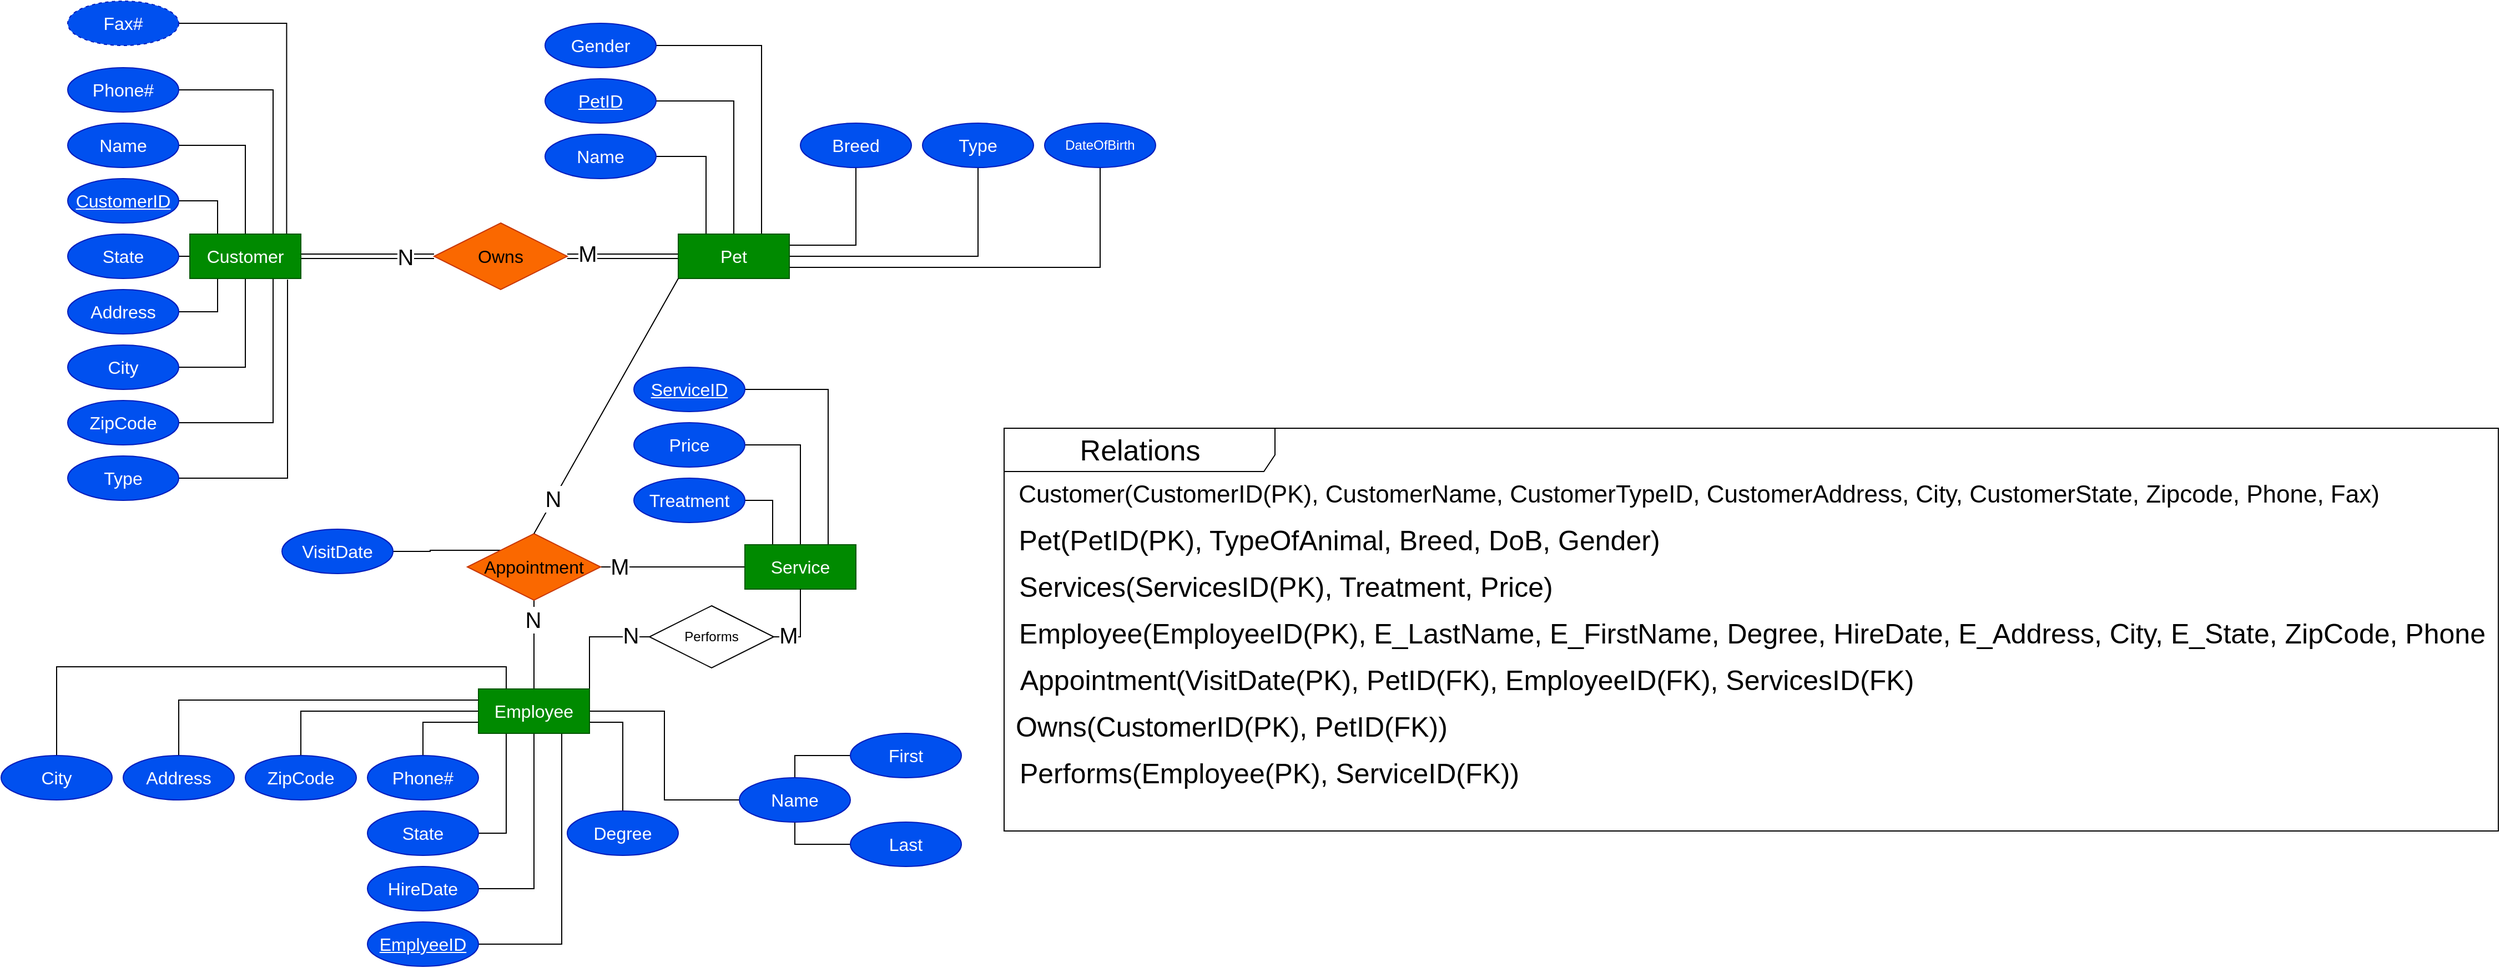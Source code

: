 <mxfile version="28.2.5">
  <diagram name="Sida-1" id="WqBUp8Pfm3Koe2_vw6ZK">
    <mxGraphModel dx="1226" dy="661" grid="0" gridSize="10" guides="1" tooltips="1" connect="1" arrows="0" fold="1" page="0" pageScale="1" pageWidth="827" pageHeight="1169" math="0" shadow="0">
      <root>
        <mxCell id="0" />
        <mxCell id="1" parent="0" />
        <mxCell id="bmQH8PXaEO5KkN4M6agC-9" style="edgeStyle=orthogonalEdgeStyle;rounded=0;orthogonalLoop=1;jettySize=auto;html=1;exitX=1;exitY=0.5;exitDx=0;exitDy=0;entryX=0;entryY=0.5;entryDx=0;entryDy=0;endArrow=none;endFill=0;shape=link;" parent="1" source="bmQH8PXaEO5KkN4M6agC-7" target="bmQH8PXaEO5KkN4M6agC-8" edge="1">
          <mxGeometry relative="1" as="geometry" />
        </mxCell>
        <mxCell id="bmQH8PXaEO5KkN4M6agC-78" value="&lt;font style=&quot;font-size: 20px;&quot;&gt;N&lt;/font&gt;" style="edgeLabel;html=1;align=center;verticalAlign=middle;resizable=0;points=[];" parent="bmQH8PXaEO5KkN4M6agC-9" vertex="1" connectable="0">
          <mxGeometry x="0.567" relative="1" as="geometry">
            <mxPoint as="offset" />
          </mxGeometry>
        </mxCell>
        <mxCell id="bmQH8PXaEO5KkN4M6agC-25" style="edgeStyle=orthogonalEdgeStyle;rounded=0;orthogonalLoop=1;jettySize=auto;html=1;exitX=0.25;exitY=0;exitDx=0;exitDy=0;entryX=1;entryY=0.5;entryDx=0;entryDy=0;endArrow=none;endFill=0;" parent="1" source="bmQH8PXaEO5KkN4M6agC-7" target="bmQH8PXaEO5KkN4M6agC-24" edge="1">
          <mxGeometry relative="1" as="geometry" />
        </mxCell>
        <mxCell id="bmQH8PXaEO5KkN4M6agC-27" style="edgeStyle=orthogonalEdgeStyle;rounded=0;orthogonalLoop=1;jettySize=auto;html=1;exitX=0.5;exitY=0;exitDx=0;exitDy=0;entryX=1;entryY=0.5;entryDx=0;entryDy=0;endArrow=none;endFill=0;" parent="1" source="bmQH8PXaEO5KkN4M6agC-7" target="bmQH8PXaEO5KkN4M6agC-26" edge="1">
          <mxGeometry relative="1" as="geometry" />
        </mxCell>
        <mxCell id="bmQH8PXaEO5KkN4M6agC-29" style="edgeStyle=orthogonalEdgeStyle;rounded=0;orthogonalLoop=1;jettySize=auto;html=1;exitX=0.75;exitY=0;exitDx=0;exitDy=0;entryX=1;entryY=0.5;entryDx=0;entryDy=0;endArrow=none;endFill=0;" parent="1" source="bmQH8PXaEO5KkN4M6agC-7" target="bmQH8PXaEO5KkN4M6agC-28" edge="1">
          <mxGeometry relative="1" as="geometry" />
        </mxCell>
        <mxCell id="bmQH8PXaEO5KkN4M6agC-31" style="edgeStyle=orthogonalEdgeStyle;rounded=0;orthogonalLoop=1;jettySize=auto;html=1;exitX=0.872;exitY=0.005;exitDx=0;exitDy=0;entryX=1;entryY=0.5;entryDx=0;entryDy=0;exitPerimeter=0;endArrow=none;endFill=0;" parent="1" source="bmQH8PXaEO5KkN4M6agC-7" target="bmQH8PXaEO5KkN4M6agC-30" edge="1">
          <mxGeometry relative="1" as="geometry" />
        </mxCell>
        <mxCell id="bmQH8PXaEO5KkN4M6agC-33" style="edgeStyle=orthogonalEdgeStyle;rounded=0;orthogonalLoop=1;jettySize=auto;html=1;exitX=0.25;exitY=1;exitDx=0;exitDy=0;entryX=1;entryY=0.5;entryDx=0;entryDy=0;endArrow=none;endFill=0;" parent="1" source="bmQH8PXaEO5KkN4M6agC-7" target="bmQH8PXaEO5KkN4M6agC-32" edge="1">
          <mxGeometry relative="1" as="geometry" />
        </mxCell>
        <mxCell id="bmQH8PXaEO5KkN4M6agC-35" style="edgeStyle=orthogonalEdgeStyle;rounded=0;orthogonalLoop=1;jettySize=auto;html=1;exitX=0.5;exitY=1;exitDx=0;exitDy=0;entryX=1;entryY=0.5;entryDx=0;entryDy=0;endArrow=none;endFill=0;" parent="1" source="bmQH8PXaEO5KkN4M6agC-7" target="bmQH8PXaEO5KkN4M6agC-34" edge="1">
          <mxGeometry relative="1" as="geometry" />
        </mxCell>
        <mxCell id="bmQH8PXaEO5KkN4M6agC-37" style="edgeStyle=orthogonalEdgeStyle;rounded=0;orthogonalLoop=1;jettySize=auto;html=1;exitX=0;exitY=0.5;exitDx=0;exitDy=0;endArrow=none;endFill=0;" parent="1" source="bmQH8PXaEO5KkN4M6agC-7" target="bmQH8PXaEO5KkN4M6agC-36" edge="1">
          <mxGeometry relative="1" as="geometry" />
        </mxCell>
        <mxCell id="bmQH8PXaEO5KkN4M6agC-39" style="edgeStyle=orthogonalEdgeStyle;rounded=0;orthogonalLoop=1;jettySize=auto;html=1;exitX=0.75;exitY=1;exitDx=0;exitDy=0;entryX=1;entryY=0.5;entryDx=0;entryDy=0;endArrow=none;endFill=0;" parent="1" source="bmQH8PXaEO5KkN4M6agC-7" target="bmQH8PXaEO5KkN4M6agC-38" edge="1">
          <mxGeometry relative="1" as="geometry" />
        </mxCell>
        <mxCell id="bmQH8PXaEO5KkN4M6agC-87" style="edgeStyle=orthogonalEdgeStyle;rounded=0;orthogonalLoop=1;jettySize=auto;html=1;exitX=0.88;exitY=1.025;exitDx=0;exitDy=0;entryX=1;entryY=0.5;entryDx=0;entryDy=0;fontFamily=Helvetica;fontSize=11;fontColor=default;labelBackgroundColor=default;resizable=0;exitPerimeter=0;endArrow=none;endFill=0;" parent="1" source="bmQH8PXaEO5KkN4M6agC-7" target="bmQH8PXaEO5KkN4M6agC-86" edge="1">
          <mxGeometry relative="1" as="geometry" />
        </mxCell>
        <mxCell id="bmQH8PXaEO5KkN4M6agC-7" value="&lt;font style=&quot;font-size: 16px;&quot;&gt;Customer&lt;/font&gt;" style="whiteSpace=wrap;html=1;align=center;fillColor=#008a00;fontColor=#ffffff;strokeColor=#005700;" parent="1" vertex="1">
          <mxGeometry x="190" y="400" width="100" height="40" as="geometry" />
        </mxCell>
        <mxCell id="bmQH8PXaEO5KkN4M6agC-11" style="edgeStyle=orthogonalEdgeStyle;rounded=0;orthogonalLoop=1;jettySize=auto;html=1;exitX=1;exitY=0.5;exitDx=0;exitDy=0;entryX=0;entryY=0.5;entryDx=0;entryDy=0;endArrow=none;endFill=0;shape=link;" parent="1" source="bmQH8PXaEO5KkN4M6agC-8" target="bmQH8PXaEO5KkN4M6agC-10" edge="1">
          <mxGeometry relative="1" as="geometry" />
        </mxCell>
        <mxCell id="bmQH8PXaEO5KkN4M6agC-79" value="&lt;font style=&quot;font-size: 20px;&quot;&gt;M&lt;/font&gt;" style="edgeLabel;html=1;align=center;verticalAlign=middle;resizable=0;points=[];" parent="bmQH8PXaEO5KkN4M6agC-11" vertex="1" connectable="0">
          <mxGeometry x="-0.64" y="3" relative="1" as="geometry">
            <mxPoint as="offset" />
          </mxGeometry>
        </mxCell>
        <mxCell id="bmQH8PXaEO5KkN4M6agC-8" value="&lt;font style=&quot;font-size: 16px;&quot;&gt;Owns&lt;/font&gt;" style="shape=rhombus;perimeter=rhombusPerimeter;whiteSpace=wrap;html=1;align=center;fillColor=#fa6800;fontColor=#000000;strokeColor=#C73500;" parent="1" vertex="1">
          <mxGeometry x="410" y="390" width="120" height="60" as="geometry" />
        </mxCell>
        <mxCell id="bmQH8PXaEO5KkN4M6agC-13" style="edgeStyle=orthogonalEdgeStyle;rounded=0;orthogonalLoop=1;jettySize=auto;html=1;exitX=0.25;exitY=0;exitDx=0;exitDy=0;entryX=1;entryY=0.5;entryDx=0;entryDy=0;endArrow=none;endFill=0;" parent="1" source="bmQH8PXaEO5KkN4M6agC-10" target="bmQH8PXaEO5KkN4M6agC-12" edge="1">
          <mxGeometry relative="1" as="geometry" />
        </mxCell>
        <mxCell id="bmQH8PXaEO5KkN4M6agC-15" style="edgeStyle=orthogonalEdgeStyle;rounded=0;orthogonalLoop=1;jettySize=auto;html=1;exitX=0.5;exitY=0;exitDx=0;exitDy=0;entryX=1;entryY=0.5;entryDx=0;entryDy=0;endArrow=none;endFill=0;" parent="1" source="bmQH8PXaEO5KkN4M6agC-10" target="bmQH8PXaEO5KkN4M6agC-14" edge="1">
          <mxGeometry relative="1" as="geometry" />
        </mxCell>
        <mxCell id="bmQH8PXaEO5KkN4M6agC-17" style="edgeStyle=orthogonalEdgeStyle;rounded=0;orthogonalLoop=1;jettySize=auto;html=1;exitX=0.75;exitY=0;exitDx=0;exitDy=0;entryX=1;entryY=0.5;entryDx=0;entryDy=0;endArrow=none;endFill=0;" parent="1" source="bmQH8PXaEO5KkN4M6agC-10" target="bmQH8PXaEO5KkN4M6agC-16" edge="1">
          <mxGeometry relative="1" as="geometry" />
        </mxCell>
        <mxCell id="bmQH8PXaEO5KkN4M6agC-19" style="edgeStyle=orthogonalEdgeStyle;rounded=0;orthogonalLoop=1;jettySize=auto;html=1;exitX=1;exitY=0.25;exitDx=0;exitDy=0;entryX=0.5;entryY=1;entryDx=0;entryDy=0;endArrow=none;endFill=0;" parent="1" source="bmQH8PXaEO5KkN4M6agC-10" target="bmQH8PXaEO5KkN4M6agC-18" edge="1">
          <mxGeometry relative="1" as="geometry" />
        </mxCell>
        <mxCell id="bmQH8PXaEO5KkN4M6agC-21" style="edgeStyle=orthogonalEdgeStyle;rounded=0;orthogonalLoop=1;jettySize=auto;html=1;exitX=1;exitY=0.5;exitDx=0;exitDy=0;endArrow=none;endFill=0;" parent="1" source="bmQH8PXaEO5KkN4M6agC-10" target="bmQH8PXaEO5KkN4M6agC-20" edge="1">
          <mxGeometry relative="1" as="geometry" />
        </mxCell>
        <mxCell id="bmQH8PXaEO5KkN4M6agC-23" style="edgeStyle=orthogonalEdgeStyle;rounded=0;orthogonalLoop=1;jettySize=auto;html=1;exitX=1;exitY=0.75;exitDx=0;exitDy=0;entryX=0.5;entryY=1;entryDx=0;entryDy=0;endArrow=none;endFill=0;" parent="1" source="bmQH8PXaEO5KkN4M6agC-10" target="bmQH8PXaEO5KkN4M6agC-22" edge="1">
          <mxGeometry relative="1" as="geometry" />
        </mxCell>
        <mxCell id="bmQH8PXaEO5KkN4M6agC-10" value="&lt;font style=&quot;font-size: 16px;&quot;&gt;Pet&lt;/font&gt;" style="whiteSpace=wrap;html=1;align=center;fillColor=#008a00;fontColor=#ffffff;strokeColor=#005700;" parent="1" vertex="1">
          <mxGeometry x="630" y="400" width="100" height="40" as="geometry" />
        </mxCell>
        <mxCell id="bmQH8PXaEO5KkN4M6agC-12" value="&lt;font style=&quot;font-size: 16px;&quot;&gt;Name&lt;/font&gt;" style="ellipse;whiteSpace=wrap;html=1;align=center;fillColor=#0050ef;fontColor=#ffffff;strokeColor=#001DBC;" parent="1" vertex="1">
          <mxGeometry x="510" y="310" width="100" height="40" as="geometry" />
        </mxCell>
        <mxCell id="bmQH8PXaEO5KkN4M6agC-14" value="&lt;font style=&quot;font-size: 16px;&quot;&gt;&lt;u&gt;PetID&lt;/u&gt;&lt;/font&gt;" style="ellipse;whiteSpace=wrap;html=1;align=center;fillColor=#0050ef;fontColor=#ffffff;strokeColor=#001DBC;" parent="1" vertex="1">
          <mxGeometry x="510" y="260" width="100" height="40" as="geometry" />
        </mxCell>
        <mxCell id="bmQH8PXaEO5KkN4M6agC-16" value="&lt;font style=&quot;font-size: 16px;&quot;&gt;Gender&lt;/font&gt;" style="ellipse;whiteSpace=wrap;html=1;align=center;fillColor=#0050ef;fontColor=#ffffff;strokeColor=#001DBC;" parent="1" vertex="1">
          <mxGeometry x="510" y="210" width="100" height="40" as="geometry" />
        </mxCell>
        <mxCell id="bmQH8PXaEO5KkN4M6agC-18" value="&lt;font style=&quot;font-size: 16px;&quot;&gt;Breed&lt;/font&gt;" style="ellipse;whiteSpace=wrap;html=1;align=center;fillColor=#0050ef;fontColor=#ffffff;strokeColor=#001DBC;" parent="1" vertex="1">
          <mxGeometry x="740" y="300" width="100" height="40" as="geometry" />
        </mxCell>
        <mxCell id="bmQH8PXaEO5KkN4M6agC-20" value="&lt;font style=&quot;font-size: 16px;&quot;&gt;Type&lt;/font&gt;" style="ellipse;whiteSpace=wrap;html=1;align=center;fillColor=#0050ef;fontColor=#ffffff;strokeColor=#001DBC;" parent="1" vertex="1">
          <mxGeometry x="850" y="300" width="100" height="40" as="geometry" />
        </mxCell>
        <mxCell id="bmQH8PXaEO5KkN4M6agC-22" value="DateOfBirth" style="ellipse;whiteSpace=wrap;html=1;align=center;fillColor=#0050ef;fontColor=#ffffff;strokeColor=#001DBC;" parent="1" vertex="1">
          <mxGeometry x="960" y="300" width="100" height="40" as="geometry" />
        </mxCell>
        <mxCell id="bmQH8PXaEO5KkN4M6agC-24" value="&lt;font style=&quot;font-size: 16px;&quot;&gt;&lt;u&gt;CustomerID&lt;/u&gt;&lt;/font&gt;" style="ellipse;whiteSpace=wrap;html=1;align=center;fillColor=#0050ef;fontColor=#ffffff;strokeColor=#001DBC;" parent="1" vertex="1">
          <mxGeometry x="80" y="350" width="100" height="40" as="geometry" />
        </mxCell>
        <mxCell id="bmQH8PXaEO5KkN4M6agC-26" value="&lt;font style=&quot;font-size: 16px;&quot;&gt;Name&lt;/font&gt;" style="ellipse;whiteSpace=wrap;html=1;align=center;fillColor=#0050ef;fontColor=#ffffff;strokeColor=#001DBC;" parent="1" vertex="1">
          <mxGeometry x="80" y="300" width="100" height="40" as="geometry" />
        </mxCell>
        <mxCell id="bmQH8PXaEO5KkN4M6agC-28" value="&lt;font style=&quot;font-size: 16px;&quot;&gt;Phone#&lt;/font&gt;" style="ellipse;whiteSpace=wrap;html=1;align=center;fillColor=#0050ef;fontColor=#ffffff;strokeColor=#001DBC;" parent="1" vertex="1">
          <mxGeometry x="80" y="250" width="100" height="40" as="geometry" />
        </mxCell>
        <mxCell id="bmQH8PXaEO5KkN4M6agC-30" value="&lt;font style=&quot;font-size: 16px;&quot;&gt;Fax#&lt;/font&gt;" style="ellipse;whiteSpace=wrap;html=1;align=center;dashed=1;fillColor=#0050ef;fontColor=#ffffff;strokeColor=#001DBC;" parent="1" vertex="1">
          <mxGeometry x="80" y="190" width="100" height="40" as="geometry" />
        </mxCell>
        <mxCell id="bmQH8PXaEO5KkN4M6agC-32" value="&lt;font style=&quot;font-size: 16px;&quot;&gt;Address&lt;/font&gt;" style="ellipse;whiteSpace=wrap;html=1;align=center;fillColor=#0050ef;fontColor=#ffffff;strokeColor=#001DBC;" parent="1" vertex="1">
          <mxGeometry x="80" y="450" width="100" height="40" as="geometry" />
        </mxCell>
        <mxCell id="bmQH8PXaEO5KkN4M6agC-34" value="&lt;font style=&quot;font-size: 16px;&quot;&gt;City&lt;/font&gt;" style="ellipse;whiteSpace=wrap;html=1;align=center;fillColor=#0050ef;fontColor=#ffffff;strokeColor=#001DBC;" parent="1" vertex="1">
          <mxGeometry x="80" y="500" width="100" height="40" as="geometry" />
        </mxCell>
        <mxCell id="bmQH8PXaEO5KkN4M6agC-36" value="&lt;font style=&quot;font-size: 16px;&quot;&gt;State&lt;/font&gt;" style="ellipse;whiteSpace=wrap;html=1;align=center;fillColor=#0050ef;fontColor=#ffffff;strokeColor=#001DBC;" parent="1" vertex="1">
          <mxGeometry x="80" y="400" width="100" height="40" as="geometry" />
        </mxCell>
        <mxCell id="bmQH8PXaEO5KkN4M6agC-38" value="&lt;font style=&quot;font-size: 16px;&quot;&gt;ZipCode&lt;/font&gt;" style="ellipse;whiteSpace=wrap;html=1;align=center;fillColor=#0050ef;fontColor=#ffffff;strokeColor=#001DBC;" parent="1" vertex="1">
          <mxGeometry x="80" y="550" width="100" height="40" as="geometry" />
        </mxCell>
        <mxCell id="bmQH8PXaEO5KkN4M6agC-43" style="edgeStyle=orthogonalEdgeStyle;rounded=0;orthogonalLoop=1;jettySize=auto;html=1;exitX=1;exitY=0.5;exitDx=0;exitDy=0;entryX=0;entryY=0.5;entryDx=0;entryDy=0;endArrow=none;endFill=0;" parent="1" source="bmQH8PXaEO5KkN4M6agC-40" target="bmQH8PXaEO5KkN4M6agC-42" edge="1">
          <mxGeometry relative="1" as="geometry" />
        </mxCell>
        <mxCell id="bmQH8PXaEO5KkN4M6agC-81" value="&lt;font style=&quot;font-size: 20px;&quot;&gt;M&lt;/font&gt;" style="edgeLabel;html=1;align=center;verticalAlign=middle;resizable=0;points=[];fontFamily=Helvetica;fontSize=11;fontColor=default;labelBackgroundColor=default;fillColor=none;gradientColor=none;" parent="bmQH8PXaEO5KkN4M6agC-43" vertex="1" connectable="0">
          <mxGeometry x="-0.723" y="-2" relative="1" as="geometry">
            <mxPoint x="-1" y="-3" as="offset" />
          </mxGeometry>
        </mxCell>
        <mxCell id="bmQH8PXaEO5KkN4M6agC-52" style="edgeStyle=orthogonalEdgeStyle;rounded=0;orthogonalLoop=1;jettySize=auto;html=1;exitX=0.5;exitY=1;exitDx=0;exitDy=0;entryX=0.5;entryY=0;entryDx=0;entryDy=0;endArrow=none;endFill=0;" parent="1" source="bmQH8PXaEO5KkN4M6agC-40" target="bmQH8PXaEO5KkN4M6agC-51" edge="1">
          <mxGeometry relative="1" as="geometry" />
        </mxCell>
        <mxCell id="bmQH8PXaEO5KkN4M6agC-82" value="&lt;font style=&quot;font-size: 20px;&quot;&gt;N&lt;/font&gt;" style="edgeLabel;html=1;align=center;verticalAlign=middle;resizable=0;points=[];fontFamily=Helvetica;fontSize=11;fontColor=default;labelBackgroundColor=default;fillColor=none;gradientColor=none;" parent="bmQH8PXaEO5KkN4M6agC-52" vertex="1" connectable="0">
          <mxGeometry x="-0.57" y="-1" relative="1" as="geometry">
            <mxPoint as="offset" />
          </mxGeometry>
        </mxCell>
        <mxCell id="bmQH8PXaEO5KkN4M6agC-56" style="edgeStyle=orthogonalEdgeStyle;rounded=0;orthogonalLoop=1;jettySize=auto;html=1;exitX=0;exitY=0;exitDx=0;exitDy=0;entryX=1;entryY=0.5;entryDx=0;entryDy=0;endArrow=none;endFill=0;" parent="1" source="bmQH8PXaEO5KkN4M6agC-40" target="bmQH8PXaEO5KkN4M6agC-53" edge="1">
          <mxGeometry relative="1" as="geometry" />
        </mxCell>
        <mxCell id="bmQH8PXaEO5KkN4M6agC-40" value="&lt;font style=&quot;font-size: 16px;&quot;&gt;Appointment&lt;/font&gt;" style="shape=rhombus;perimeter=rhombusPerimeter;whiteSpace=wrap;html=1;align=center;fillColor=#fa6800;fontColor=#000000;strokeColor=#C73500;" parent="1" vertex="1">
          <mxGeometry x="440" y="670" width="120" height="60" as="geometry" />
        </mxCell>
        <mxCell id="bmQH8PXaEO5KkN4M6agC-45" style="edgeStyle=orthogonalEdgeStyle;rounded=0;orthogonalLoop=1;jettySize=auto;html=1;exitX=0.25;exitY=0;exitDx=0;exitDy=0;entryX=1;entryY=0.5;entryDx=0;entryDy=0;endArrow=none;endFill=0;" parent="1" source="bmQH8PXaEO5KkN4M6agC-42" target="bmQH8PXaEO5KkN4M6agC-44" edge="1">
          <mxGeometry relative="1" as="geometry" />
        </mxCell>
        <mxCell id="bmQH8PXaEO5KkN4M6agC-47" style="edgeStyle=orthogonalEdgeStyle;rounded=0;orthogonalLoop=1;jettySize=auto;html=1;exitX=0.5;exitY=0;exitDx=0;exitDy=0;entryX=1;entryY=0.5;entryDx=0;entryDy=0;endArrow=none;endFill=0;" parent="1" source="bmQH8PXaEO5KkN4M6agC-42" target="bmQH8PXaEO5KkN4M6agC-46" edge="1">
          <mxGeometry relative="1" as="geometry" />
        </mxCell>
        <mxCell id="bmQH8PXaEO5KkN4M6agC-49" style="edgeStyle=orthogonalEdgeStyle;rounded=0;orthogonalLoop=1;jettySize=auto;html=1;exitX=0.75;exitY=0;exitDx=0;exitDy=0;entryX=1;entryY=0.5;entryDx=0;entryDy=0;endArrow=none;endFill=0;" parent="1" source="bmQH8PXaEO5KkN4M6agC-42" target="bmQH8PXaEO5KkN4M6agC-48" edge="1">
          <mxGeometry relative="1" as="geometry" />
        </mxCell>
        <mxCell id="bmQH8PXaEO5KkN4M6agC-42" value="&lt;font style=&quot;font-size: 16px;&quot;&gt;Service&lt;/font&gt;" style="whiteSpace=wrap;html=1;align=center;fillColor=#008a00;fontColor=#ffffff;strokeColor=#005700;" parent="1" vertex="1">
          <mxGeometry x="690" y="680" width="100" height="40" as="geometry" />
        </mxCell>
        <mxCell id="bmQH8PXaEO5KkN4M6agC-44" value="&lt;font style=&quot;font-size: 16px;&quot;&gt;Treatment&lt;/font&gt;" style="ellipse;whiteSpace=wrap;html=1;align=center;fillColor=#0050ef;fontColor=#ffffff;strokeColor=#001DBC;" parent="1" vertex="1">
          <mxGeometry x="590" y="620" width="100" height="40" as="geometry" />
        </mxCell>
        <mxCell id="bmQH8PXaEO5KkN4M6agC-46" value="&lt;font style=&quot;font-size: 16px;&quot;&gt;Price&lt;/font&gt;" style="ellipse;whiteSpace=wrap;html=1;align=center;fillColor=#0050ef;fontColor=#ffffff;strokeColor=#001DBC;" parent="1" vertex="1">
          <mxGeometry x="590" y="570" width="100" height="40" as="geometry" />
        </mxCell>
        <mxCell id="bmQH8PXaEO5KkN4M6agC-48" value="&lt;font style=&quot;font-size: 16px;&quot;&gt;&lt;u&gt;ServiceID&lt;/u&gt;&lt;/font&gt;" style="ellipse;whiteSpace=wrap;html=1;align=center;fillColor=#0050ef;fontColor=#ffffff;strokeColor=#001DBC;" parent="1" vertex="1">
          <mxGeometry x="590" y="520" width="100" height="40" as="geometry" />
        </mxCell>
        <mxCell id="bmQH8PXaEO5KkN4M6agC-50" value="" style="endArrow=none;html=1;rounded=0;exitX=0;exitY=1;exitDx=0;exitDy=0;entryX=0.5;entryY=0;entryDx=0;entryDy=0;" parent="1" source="bmQH8PXaEO5KkN4M6agC-10" target="bmQH8PXaEO5KkN4M6agC-40" edge="1">
          <mxGeometry relative="1" as="geometry">
            <mxPoint x="370" y="630" as="sourcePoint" />
            <mxPoint x="530" y="630" as="targetPoint" />
          </mxGeometry>
        </mxCell>
        <mxCell id="bmQH8PXaEO5KkN4M6agC-80" value="N" style="edgeLabel;html=1;align=center;verticalAlign=middle;resizable=0;points=[];fontSize=20;" parent="bmQH8PXaEO5KkN4M6agC-50" vertex="1" connectable="0">
          <mxGeometry x="0.722" y="-1" relative="1" as="geometry">
            <mxPoint as="offset" />
          </mxGeometry>
        </mxCell>
        <mxCell id="bmQH8PXaEO5KkN4M6agC-59" style="edgeStyle=orthogonalEdgeStyle;rounded=0;orthogonalLoop=1;jettySize=auto;html=1;exitX=0;exitY=0.75;exitDx=0;exitDy=0;entryX=0.5;entryY=0;entryDx=0;entryDy=0;endArrow=none;endFill=0;" parent="1" source="bmQH8PXaEO5KkN4M6agC-51" target="bmQH8PXaEO5KkN4M6agC-57" edge="1">
          <mxGeometry relative="1" as="geometry" />
        </mxCell>
        <mxCell id="bmQH8PXaEO5KkN4M6agC-61" style="edgeStyle=orthogonalEdgeStyle;rounded=0;orthogonalLoop=1;jettySize=auto;html=1;exitX=0;exitY=0.5;exitDx=0;exitDy=0;entryX=0.5;entryY=0;entryDx=0;entryDy=0;endArrow=none;endFill=0;" parent="1" source="bmQH8PXaEO5KkN4M6agC-51" target="bmQH8PXaEO5KkN4M6agC-60" edge="1">
          <mxGeometry relative="1" as="geometry" />
        </mxCell>
        <mxCell id="bmQH8PXaEO5KkN4M6agC-63" style="edgeStyle=orthogonalEdgeStyle;rounded=0;orthogonalLoop=1;jettySize=auto;html=1;exitX=0;exitY=0.25;exitDx=0;exitDy=0;entryX=0.5;entryY=0;entryDx=0;entryDy=0;endArrow=none;endFill=0;" parent="1" source="bmQH8PXaEO5KkN4M6agC-51" target="bmQH8PXaEO5KkN4M6agC-62" edge="1">
          <mxGeometry relative="1" as="geometry" />
        </mxCell>
        <mxCell id="bmQH8PXaEO5KkN4M6agC-65" style="edgeStyle=orthogonalEdgeStyle;rounded=0;orthogonalLoop=1;jettySize=auto;html=1;exitX=0.25;exitY=0;exitDx=0;exitDy=0;entryX=0.5;entryY=0;entryDx=0;entryDy=0;endArrow=none;endFill=0;" parent="1" source="bmQH8PXaEO5KkN4M6agC-51" target="bmQH8PXaEO5KkN4M6agC-64" edge="1">
          <mxGeometry relative="1" as="geometry" />
        </mxCell>
        <mxCell id="bmQH8PXaEO5KkN4M6agC-67" style="edgeStyle=orthogonalEdgeStyle;rounded=0;orthogonalLoop=1;jettySize=auto;html=1;exitX=0.25;exitY=1;exitDx=0;exitDy=0;entryX=1;entryY=0.5;entryDx=0;entryDy=0;endArrow=none;endFill=0;" parent="1" source="bmQH8PXaEO5KkN4M6agC-51" target="bmQH8PXaEO5KkN4M6agC-66" edge="1">
          <mxGeometry relative="1" as="geometry" />
        </mxCell>
        <mxCell id="bmQH8PXaEO5KkN4M6agC-71" style="edgeStyle=orthogonalEdgeStyle;rounded=0;orthogonalLoop=1;jettySize=auto;html=1;exitX=0.5;exitY=1;exitDx=0;exitDy=0;entryX=1;entryY=0.5;entryDx=0;entryDy=0;endArrow=none;endFill=0;" parent="1" source="bmQH8PXaEO5KkN4M6agC-51" target="bmQH8PXaEO5KkN4M6agC-70" edge="1">
          <mxGeometry relative="1" as="geometry" />
        </mxCell>
        <mxCell id="bmQH8PXaEO5KkN4M6agC-72" style="edgeStyle=orthogonalEdgeStyle;rounded=0;orthogonalLoop=1;jettySize=auto;html=1;exitX=0.75;exitY=1;exitDx=0;exitDy=0;entryX=1;entryY=0.5;entryDx=0;entryDy=0;endArrow=none;endFill=0;" parent="1" source="bmQH8PXaEO5KkN4M6agC-51" target="bmQH8PXaEO5KkN4M6agC-69" edge="1">
          <mxGeometry relative="1" as="geometry" />
        </mxCell>
        <mxCell id="bmQH8PXaEO5KkN4M6agC-73" style="edgeStyle=orthogonalEdgeStyle;rounded=0;orthogonalLoop=1;jettySize=auto;html=1;exitX=1;exitY=0.5;exitDx=0;exitDy=0;entryX=0;entryY=0.5;entryDx=0;entryDy=0;endArrow=none;endFill=0;" parent="1" source="bmQH8PXaEO5KkN4M6agC-51" target="bmQH8PXaEO5KkN4M6agC-68" edge="1">
          <mxGeometry relative="1" as="geometry" />
        </mxCell>
        <mxCell id="bmQH8PXaEO5KkN4M6agC-84" style="edgeStyle=orthogonalEdgeStyle;rounded=0;orthogonalLoop=1;jettySize=auto;html=1;exitX=1;exitY=0.75;exitDx=0;exitDy=0;fontFamily=Helvetica;fontSize=11;fontColor=default;labelBackgroundColor=default;resizable=0;entryX=0.5;entryY=0;entryDx=0;entryDy=0;endArrow=none;endFill=0;" parent="1" source="bmQH8PXaEO5KkN4M6agC-51" target="bmQH8PXaEO5KkN4M6agC-83" edge="1">
          <mxGeometry relative="1" as="geometry">
            <mxPoint x="570" y="950" as="targetPoint" />
          </mxGeometry>
        </mxCell>
        <mxCell id="Sq3GMk7ahUOj9Is41ZrZ-2" style="edgeStyle=orthogonalEdgeStyle;rounded=0;orthogonalLoop=1;jettySize=auto;html=1;exitX=1;exitY=0;exitDx=0;exitDy=0;entryX=0;entryY=0.5;entryDx=0;entryDy=0;endArrow=none;endFill=0;" edge="1" parent="1" source="bmQH8PXaEO5KkN4M6agC-51" target="Sq3GMk7ahUOj9Is41ZrZ-1">
          <mxGeometry relative="1" as="geometry" />
        </mxCell>
        <mxCell id="Sq3GMk7ahUOj9Is41ZrZ-10" value="&lt;font style=&quot;font-size: 20px;&quot;&gt;N&lt;/font&gt;" style="edgeLabel;html=1;align=center;verticalAlign=middle;resizable=0;points=[];" vertex="1" connectable="0" parent="Sq3GMk7ahUOj9Is41ZrZ-2">
          <mxGeometry x="0.653" y="2" relative="1" as="geometry">
            <mxPoint as="offset" />
          </mxGeometry>
        </mxCell>
        <mxCell id="bmQH8PXaEO5KkN4M6agC-51" value="&lt;font style=&quot;font-size: 16px;&quot;&gt;Employee&lt;/font&gt;" style="whiteSpace=wrap;html=1;align=center;fillColor=#008a00;fontColor=#ffffff;strokeColor=#005700;" parent="1" vertex="1">
          <mxGeometry x="450" y="810" width="100" height="40" as="geometry" />
        </mxCell>
        <mxCell id="bmQH8PXaEO5KkN4M6agC-53" value="&lt;font style=&quot;font-size: 16px;&quot;&gt;VisitDate&lt;/font&gt;" style="ellipse;whiteSpace=wrap;html=1;align=center;fillColor=#0050ef;fontColor=#ffffff;strokeColor=#001DBC;" parent="1" vertex="1">
          <mxGeometry x="273" y="666" width="100" height="40" as="geometry" />
        </mxCell>
        <mxCell id="bmQH8PXaEO5KkN4M6agC-57" value="&lt;font style=&quot;font-size: 16px;&quot;&gt;Phone#&lt;/font&gt;" style="ellipse;whiteSpace=wrap;html=1;align=center;fillColor=#0050ef;fontColor=#ffffff;strokeColor=#001DBC;" parent="1" vertex="1">
          <mxGeometry x="350" y="870" width="100" height="40" as="geometry" />
        </mxCell>
        <mxCell id="bmQH8PXaEO5KkN4M6agC-60" value="&lt;font style=&quot;font-size: 16px;&quot;&gt;ZipCode&lt;/font&gt;" style="ellipse;whiteSpace=wrap;html=1;align=center;fillColor=#0050ef;fontColor=#ffffff;strokeColor=#001DBC;" parent="1" vertex="1">
          <mxGeometry x="240" y="870" width="100" height="40" as="geometry" />
        </mxCell>
        <mxCell id="bmQH8PXaEO5KkN4M6agC-62" value="&lt;font style=&quot;font-size: 16px;&quot;&gt;Address&lt;/font&gt;" style="ellipse;whiteSpace=wrap;html=1;align=center;fillColor=#0050ef;fontColor=#ffffff;strokeColor=#001DBC;" parent="1" vertex="1">
          <mxGeometry x="130" y="870" width="100" height="40" as="geometry" />
        </mxCell>
        <mxCell id="bmQH8PXaEO5KkN4M6agC-64" value="&lt;font style=&quot;font-size: 16px;&quot;&gt;City&lt;/font&gt;" style="ellipse;whiteSpace=wrap;html=1;align=center;fillColor=#0050ef;fontColor=#ffffff;strokeColor=#001DBC;" parent="1" vertex="1">
          <mxGeometry x="20" y="870" width="100" height="40" as="geometry" />
        </mxCell>
        <mxCell id="bmQH8PXaEO5KkN4M6agC-66" value="&lt;font style=&quot;font-size: 16px;&quot;&gt;State&lt;/font&gt;" style="ellipse;whiteSpace=wrap;html=1;align=center;fillColor=#0050ef;fontColor=#ffffff;strokeColor=#001DBC;" parent="1" vertex="1">
          <mxGeometry x="350" y="920" width="100" height="40" as="geometry" />
        </mxCell>
        <mxCell id="bmQH8PXaEO5KkN4M6agC-75" style="edgeStyle=orthogonalEdgeStyle;rounded=0;orthogonalLoop=1;jettySize=auto;html=1;exitX=0.5;exitY=0;exitDx=0;exitDy=0;entryX=0;entryY=0.5;entryDx=0;entryDy=0;endArrow=none;endFill=0;" parent="1" source="bmQH8PXaEO5KkN4M6agC-68" target="bmQH8PXaEO5KkN4M6agC-74" edge="1">
          <mxGeometry relative="1" as="geometry" />
        </mxCell>
        <mxCell id="bmQH8PXaEO5KkN4M6agC-77" style="edgeStyle=orthogonalEdgeStyle;rounded=0;orthogonalLoop=1;jettySize=auto;html=1;exitX=0.5;exitY=1;exitDx=0;exitDy=0;entryX=0;entryY=0.5;entryDx=0;entryDy=0;endArrow=none;endFill=0;" parent="1" source="bmQH8PXaEO5KkN4M6agC-68" target="bmQH8PXaEO5KkN4M6agC-76" edge="1">
          <mxGeometry relative="1" as="geometry" />
        </mxCell>
        <mxCell id="bmQH8PXaEO5KkN4M6agC-68" value="&lt;font style=&quot;font-size: 16px;&quot;&gt;Name&lt;/font&gt;" style="ellipse;whiteSpace=wrap;html=1;align=center;fillColor=#0050ef;fontColor=#ffffff;strokeColor=#001DBC;" parent="1" vertex="1">
          <mxGeometry x="685" y="890" width="100" height="40" as="geometry" />
        </mxCell>
        <mxCell id="bmQH8PXaEO5KkN4M6agC-69" value="&lt;font style=&quot;font-size: 16px;&quot;&gt;&lt;u&gt;EmplyeeID&lt;/u&gt;&lt;/font&gt;" style="ellipse;whiteSpace=wrap;html=1;align=center;fillColor=#0050ef;fontColor=#ffffff;strokeColor=#001DBC;" parent="1" vertex="1">
          <mxGeometry x="350" y="1020" width="100" height="40" as="geometry" />
        </mxCell>
        <mxCell id="bmQH8PXaEO5KkN4M6agC-70" value="&lt;font style=&quot;font-size: 16px;&quot;&gt;HireDate&lt;/font&gt;" style="ellipse;whiteSpace=wrap;html=1;align=center;fillColor=#0050ef;fontColor=#ffffff;strokeColor=#001DBC;" parent="1" vertex="1">
          <mxGeometry x="350" y="970" width="100" height="40" as="geometry" />
        </mxCell>
        <mxCell id="bmQH8PXaEO5KkN4M6agC-74" value="&lt;font style=&quot;font-size: 16px;&quot;&gt;First&lt;/font&gt;" style="ellipse;whiteSpace=wrap;html=1;align=center;fillColor=#0050ef;fontColor=#ffffff;strokeColor=#001DBC;" parent="1" vertex="1">
          <mxGeometry x="785" y="850" width="100" height="40" as="geometry" />
        </mxCell>
        <mxCell id="bmQH8PXaEO5KkN4M6agC-76" value="&lt;font style=&quot;font-size: 16px;&quot;&gt;Last&lt;/font&gt;" style="ellipse;whiteSpace=wrap;html=1;align=center;fillColor=#0050ef;fontColor=#ffffff;strokeColor=#001DBC;" parent="1" vertex="1">
          <mxGeometry x="785" y="930" width="100" height="40" as="geometry" />
        </mxCell>
        <mxCell id="bmQH8PXaEO5KkN4M6agC-83" value="&lt;font style=&quot;font-size: 16px;&quot;&gt;Degree&lt;/font&gt;" style="ellipse;whiteSpace=wrap;html=1;align=center;verticalAlign=middle;fontFamily=Helvetica;fontSize=11;fontColor=#ffffff;labelBackgroundColor=none;resizable=0;fillColor=#0050ef;strokeColor=#001DBC;" parent="1" vertex="1">
          <mxGeometry x="530" y="920" width="100" height="40" as="geometry" />
        </mxCell>
        <mxCell id="bmQH8PXaEO5KkN4M6agC-86" value="&lt;font style=&quot;font-size: 16px;&quot;&gt;Type&lt;/font&gt;" style="ellipse;whiteSpace=wrap;html=1;align=center;verticalAlign=middle;fontFamily=Helvetica;fontSize=11;fontColor=#ffffff;labelBackgroundColor=none;resizable=0;fillColor=#0050ef;strokeColor=#001DBC;" parent="1" vertex="1">
          <mxGeometry x="80" y="600" width="100" height="40" as="geometry" />
        </mxCell>
        <mxCell id="OGS21C4-a421_naeJy3o-3" value="&lt;font style=&quot;font-size: 26px;&quot;&gt;Relations&lt;/font&gt;" style="shape=umlFrame;whiteSpace=wrap;html=1;pointerEvents=0;width=244;height=39;" parent="1" vertex="1">
          <mxGeometry x="923.5" y="575" width="1346" height="363" as="geometry" />
        </mxCell>
        <mxCell id="OGS21C4-a421_naeJy3o-5" value="&lt;font style=&quot;font-size: 22px;&quot;&gt;Customer(CustomerID(PK), CustomerName, CustomerTypeID, CustomerAddress, City, CustomerState, Zipcode, Phone, Fax)&lt;/font&gt;" style="text;html=1;align=center;verticalAlign=middle;resizable=0;points=[];autosize=1;strokeColor=none;fillColor=none;" parent="1" vertex="1">
          <mxGeometry x="927" y="616" width="1244" height="38" as="geometry" />
        </mxCell>
        <mxCell id="OGS21C4-a421_naeJy3o-7" value="&lt;font style=&quot;font-size: 25px;&quot;&gt;Pet(PetID(PK), TypeOfAnimal, Breed, DoB, Gender)&lt;/font&gt;" style="text;html=1;align=center;verticalAlign=middle;resizable=0;points=[];autosize=1;strokeColor=none;fillColor=none;" parent="1" vertex="1">
          <mxGeometry x="927" y="654" width="596" height="42" as="geometry" />
        </mxCell>
        <mxCell id="OGS21C4-a421_naeJy3o-8" value="&lt;font style=&quot;font-size: 25px;&quot;&gt;Services(ServicesID(PK), Treatment, Price)&lt;/font&gt;" style="text;html=1;align=center;verticalAlign=middle;resizable=0;points=[];autosize=1;strokeColor=none;fillColor=none;" parent="1" vertex="1">
          <mxGeometry x="927" y="696" width="499" height="42" as="geometry" />
        </mxCell>
        <mxCell id="OGS21C4-a421_naeJy3o-9" value="&lt;font style=&quot;font-size: 25px;&quot;&gt;Employee(EmployeeID(PK), E_LastName, E_FirstName, Degree, HireDate, E_Address, City, E_State, ZipCode, Phone&lt;/font&gt;" style="text;html=1;align=center;verticalAlign=middle;resizable=0;points=[];autosize=1;strokeColor=none;fillColor=none;" parent="1" vertex="1">
          <mxGeometry x="927" y="738" width="1339" height="42" as="geometry" />
        </mxCell>
        <mxCell id="OGS21C4-a421_naeJy3o-10" value="&lt;font style=&quot;font-size: 25px;&quot;&gt;Appointment(VisitDate(PK), PetID(FK), EmployeeID(FK), ServicesID(FK)&lt;/font&gt;" style="text;html=1;align=center;verticalAlign=middle;resizable=0;points=[];autosize=1;strokeColor=none;fillColor=none;" parent="1" vertex="1">
          <mxGeometry x="928" y="780" width="823" height="42" as="geometry" />
        </mxCell>
        <mxCell id="Sq3GMk7ahUOj9Is41ZrZ-5" style="edgeStyle=orthogonalEdgeStyle;rounded=0;orthogonalLoop=1;jettySize=auto;html=1;exitX=1;exitY=0.5;exitDx=0;exitDy=0;entryX=0.5;entryY=1;entryDx=0;entryDy=0;endArrow=none;endFill=0;" edge="1" parent="1" source="Sq3GMk7ahUOj9Is41ZrZ-1" target="bmQH8PXaEO5KkN4M6agC-42">
          <mxGeometry relative="1" as="geometry" />
        </mxCell>
        <mxCell id="Sq3GMk7ahUOj9Is41ZrZ-12" value="&lt;font style=&quot;font-size: 20px;&quot;&gt;M&lt;/font&gt;" style="edgeLabel;html=1;align=center;verticalAlign=middle;resizable=0;points=[];" vertex="1" connectable="0" parent="Sq3GMk7ahUOj9Is41ZrZ-5">
          <mxGeometry x="-0.723" relative="1" as="geometry">
            <mxPoint x="3" y="-2" as="offset" />
          </mxGeometry>
        </mxCell>
        <mxCell id="Sq3GMk7ahUOj9Is41ZrZ-1" value="Performs" style="shape=rhombus;perimeter=rhombusPerimeter;whiteSpace=wrap;html=1;align=center;" vertex="1" parent="1">
          <mxGeometry x="604" y="735" width="112" height="56" as="geometry" />
        </mxCell>
        <mxCell id="Sq3GMk7ahUOj9Is41ZrZ-6" value="&lt;font style=&quot;font-size: 25px;&quot;&gt;Owns(CustomerID(PK), PetID(FK))&lt;/font&gt;" style="text;html=1;align=center;verticalAlign=middle;resizable=0;points=[];autosize=1;strokeColor=none;fillColor=none;" vertex="1" parent="1">
          <mxGeometry x="924" y="822" width="407" height="42" as="geometry" />
        </mxCell>
        <mxCell id="Sq3GMk7ahUOj9Is41ZrZ-7" value="&lt;font style=&quot;font-size: 25px;&quot;&gt;Performs(Employee(PK), ServiceID(FK))&lt;/font&gt;" style="text;html=1;align=center;verticalAlign=middle;resizable=0;points=[];autosize=1;strokeColor=none;fillColor=none;" vertex="1" parent="1">
          <mxGeometry x="928" y="864" width="468" height="42" as="geometry" />
        </mxCell>
      </root>
    </mxGraphModel>
  </diagram>
</mxfile>
